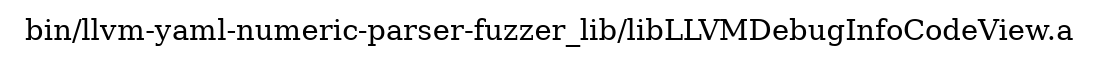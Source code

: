 digraph "bin/llvm-yaml-numeric-parser-fuzzer_lib/libLLVMDebugInfoCodeView.a" {
	label="bin/llvm-yaml-numeric-parser-fuzzer_lib/libLLVMDebugInfoCodeView.a";
	rankdir=LR;

}
